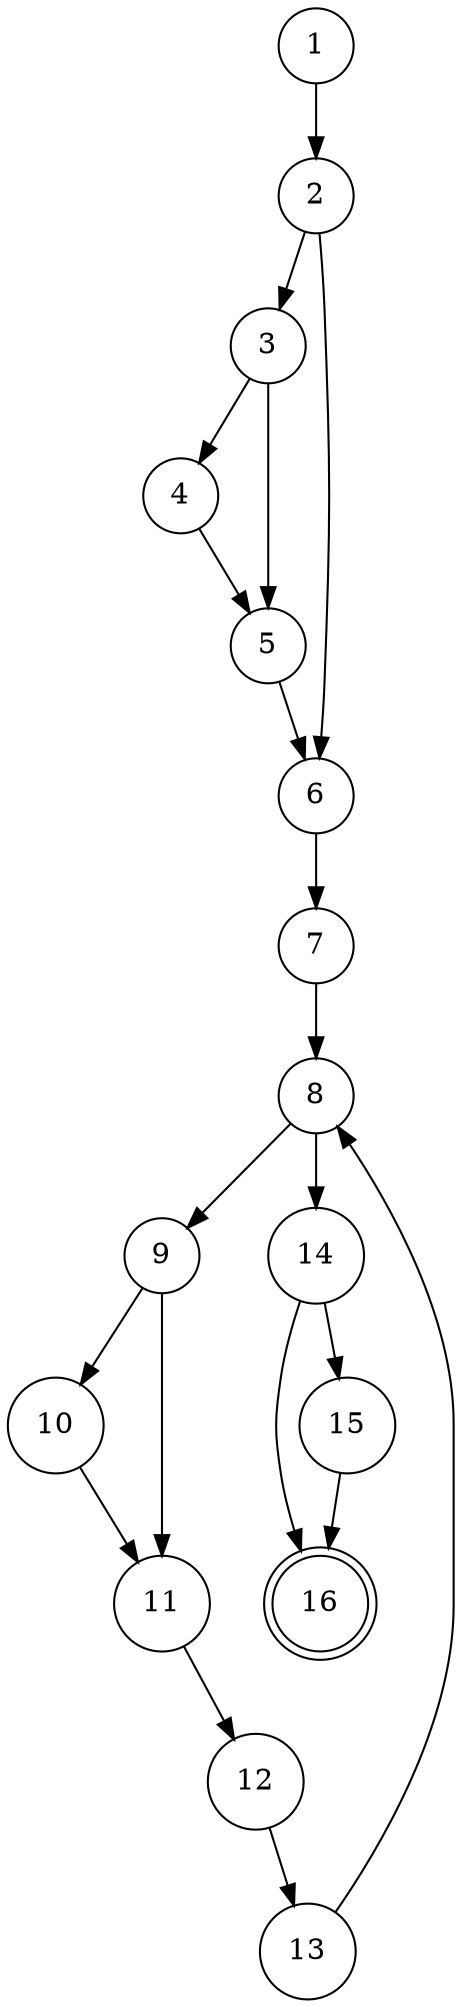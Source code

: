 digraph cfg{
node [shape = doublecircle] 16;
node [shape = circle];
/* definition of threadIdx.x at 1 */
/* definition of threadIdx.y at 1 */
/* definition of threadIdx.z at 1 */
/* definition of blockIdx.x at 1 */
/* definition of blockIdx.y at 1 */
/* definition of blockIdx.z at 1 */
/* definition of blockDim.x at 1 */
/* definition of blockDim.y at 1 */
/* definition of blockDim.z at 1 */
/* definition of gridDim.x at 1 */
/* definition of gridDim.y at 1 */
/* definition of gridDim.z at 1 */
/* definition of sdata at 1 */
/* definition of sdata at 4 */
/* definition of s at 7 */
/* definition of s at 7 */
/* definition of sdata at 10 */
/* definition of g_odata at 15 */
/* definition of g_data at 1 */
/* definition of g_odata at 1 */
/* definition of value at 1 */
/* definition of N at 1 */
/* definition of tid at 1 */
/* definition of i at 1 */
/* cusage of threadIdx.x at 1 */
/* cusage of blockIdx.x at 1 */
/* cusage of blockDim.x at 1 */
/* cusage of threadIdx.x at 1 */
/* cusage of tid at 1 */
/* cusage of i at 3 */
/* cusage of tid at 4 */
/* cusage of blockDim.x at 7 */
/* cusage of s at 13 */
/* cusage of sdata at 10 */
/* cusage of sdata at 10 */
/* cusage of tid at 10 */
/* cusage of tid at 10 */
/* cusage of s at 10 */
/* cusage of sdata at 15 */
/* cusage of blockIdx.x at 15 */
/* pusage of i at 2 */
/* pusage of i at 2 */
/* pusage of N at 2 */
/* pusage of N at 2 */
/* pusage of g_data at 3 */
/* pusage of g_data at 3 */
/* pusage of value at 3 */
/* pusage of value at 3 */
/* pusage of s at 8 */
/* pusage of s at 8 */
/* pusage of tid at 9 */
/* pusage of tid at 9 */
/* pusage of s at 9 */
/* pusage of s at 9 */
/* pusage of tid at 14 */
/* pusage of tid at 14 */
/* susage of g_data at 16 */
/* susage of g_odata at 16 */
/* m_recv.0 of g_data at 1 */
/* m_recv.0 of g_odata at 1 */
/* m_recv.0 of value at 1 */
/* m_recv.0 of N at 1 */
/* m_send.0 of g_data at 16 */
/* m_send.0 of g_odata at 16 */
/* global of g_data at 0 */
/* global of g_odata at 0 */
/* global of value at 0 */
/* global of N at 0 */
/* shared of sdata at 0 */
1 -> 2;
2 -> 3;
3 -> 4;
4 -> 5;
3 -> 5;
5 -> 6;
2 -> 6;
6 -> 7;
7 -> 8;
8 -> 9;
9 -> 10;
10 -> 11;
9 -> 11;
11 -> 12;
12 -> 13;
13 -> 8;
8 -> 14;
14 -> 15;
15 -> 16;
14 -> 16;
}